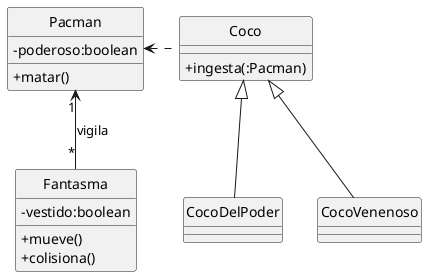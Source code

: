 @startuml

hide circle
skinparam classAttributeIconSize 0

class Coco {
    +ingesta(:Pacman)
}

class Pacman {
    -poderoso:boolean
    +matar()
}

class Fantasma {
    -vestido:boolean
    +mueve()
    +colisiona()
}

Pacman <. Coco
Fantasma "*" -up-> "1" Pacman: vigila

Coco <|-- CocoDelPoder
Coco <|-- CocoVenenoso
@enduml